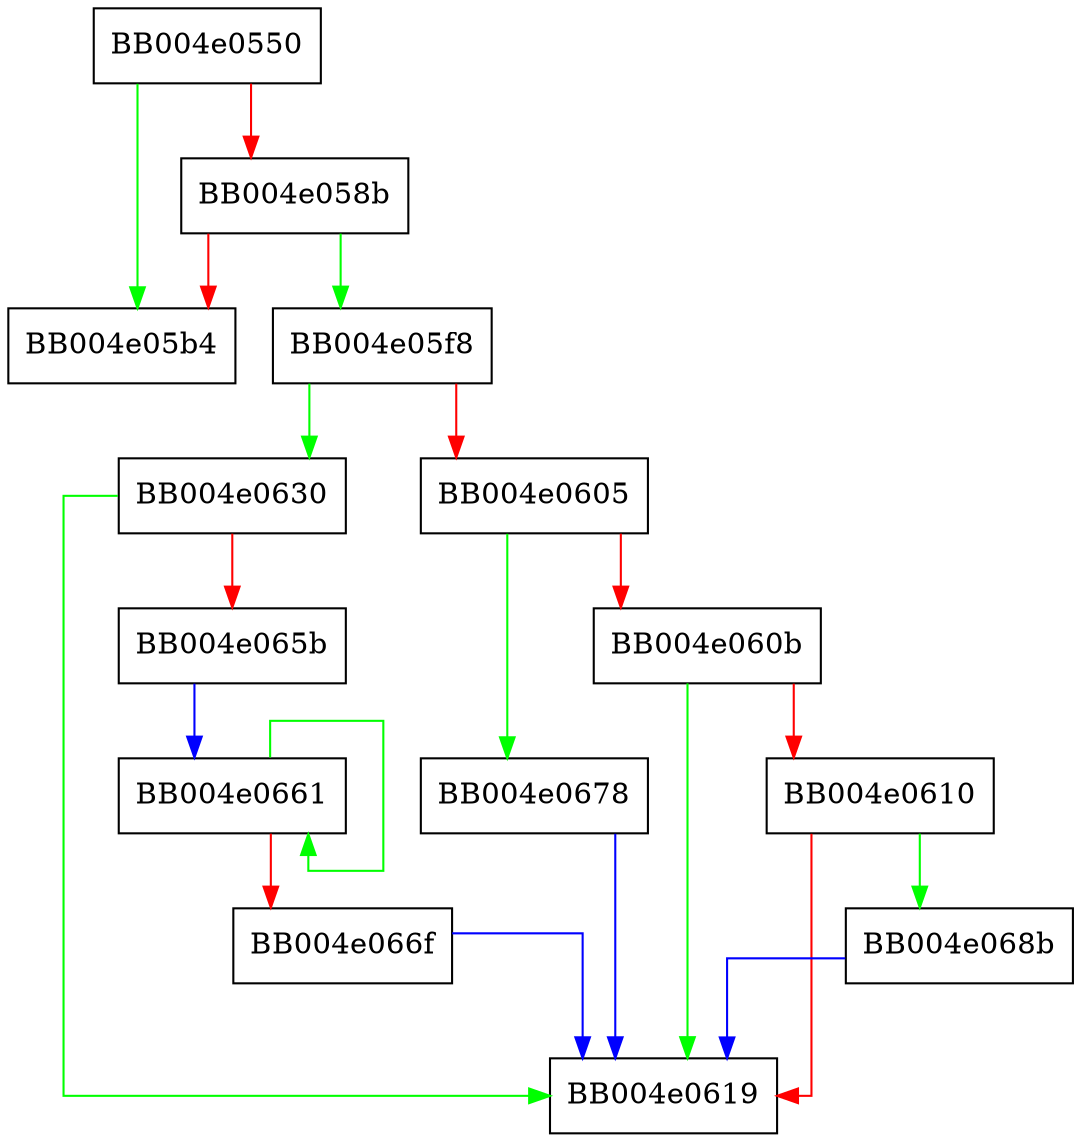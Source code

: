 digraph tls_construct_next_proto {
  node [shape="box"];
  graph [splines=ortho];
  BB004e0550 -> BB004e05b4 [color="green"];
  BB004e0550 -> BB004e058b [color="red"];
  BB004e058b -> BB004e05f8 [color="green"];
  BB004e058b -> BB004e05b4 [color="red"];
  BB004e05f8 -> BB004e0630 [color="green"];
  BB004e05f8 -> BB004e0605 [color="red"];
  BB004e0605 -> BB004e0678 [color="green"];
  BB004e0605 -> BB004e060b [color="red"];
  BB004e060b -> BB004e0619 [color="green"];
  BB004e060b -> BB004e0610 [color="red"];
  BB004e0610 -> BB004e068b [color="green"];
  BB004e0610 -> BB004e0619 [color="red"];
  BB004e0630 -> BB004e0619 [color="green"];
  BB004e0630 -> BB004e065b [color="red"];
  BB004e065b -> BB004e0661 [color="blue"];
  BB004e0661 -> BB004e0661 [color="green"];
  BB004e0661 -> BB004e066f [color="red"];
  BB004e066f -> BB004e0619 [color="blue"];
  BB004e0678 -> BB004e0619 [color="blue"];
  BB004e068b -> BB004e0619 [color="blue"];
}